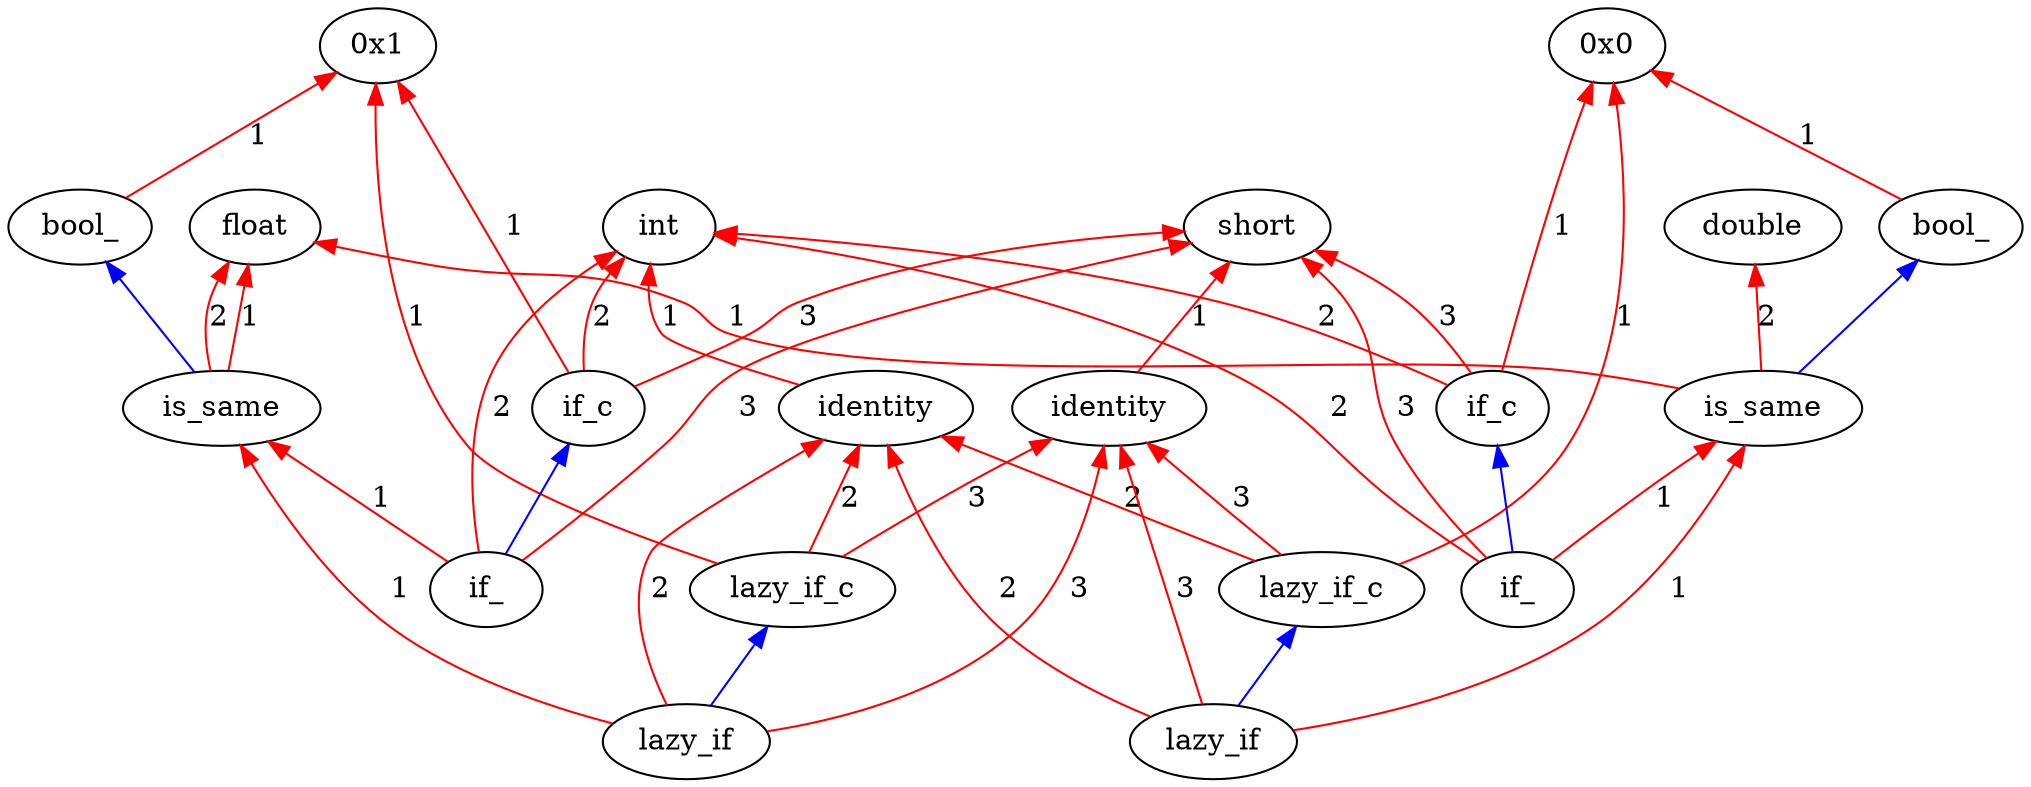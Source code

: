 digraph {
  rankdir="BT";
  n6_3609040937[label="lazy_if_c"];
  n6_2909277879[label="lazy_if_c"];
  n8_1030972443[label="0x1"];
  n1_30659936[label="double"];
  n8_1773484321[label="0x0"];
  n6_3265032836[label="lazy_if"];
  n6_2869246219[label="lazy_if"];
  n6_4208974442[label="if_c"];
  n6_2017787506[label="if_c"];
  n1_30659912[label="float"];
  n6_96420659[label="identity"];
  n6_1234672115[label="identity"];
  n6_987323695[label="if_"];
  n6_2615209664[label="if_"];
  n1_30659720[label="int"];
  n6_2641948979[label="bool_"];
  n6_3998714854[label="bool_"];
  n1_30659696[label="short"];
  n6_2648920026[label="is_same"];
  n6_3222445839[label="is_same"];
  n6_3609040937 -> n8_1030972443[color="red" label="1"];
  n6_3609040937 -> n6_96420659[color="red" label="2"];
  n6_3609040937 -> n6_1234672115[color="red" label="3"];
  n6_2909277879 -> n8_1773484321[color="red" label="1"];
  n6_2909277879 -> n6_96420659[color="red" label="2"];
  n6_2909277879 -> n6_1234672115[color="red" label="3"];
  n6_3265032836 -> n6_2648920026[color="red" label="1"];
  n6_3265032836 -> n6_96420659[color="red" label="2"];
  n6_3265032836 -> n6_1234672115[color="red" label="3"];
  n6_3265032836 -> n6_3609040937[color="blue"];
  n6_2869246219 -> n6_3222445839[color="red" label="1"];
  n6_2869246219 -> n6_96420659[color="red" label="2"];
  n6_2869246219 -> n6_1234672115[color="red" label="3"];
  n6_2869246219 -> n6_2909277879[color="blue"];
  n6_4208974442 -> n8_1773484321[color="red" label="1"];
  n6_4208974442 -> n1_30659720[color="red" label="2"];
  n6_4208974442 -> n1_30659696[color="red" label="3"];
  n6_2017787506 -> n8_1030972443[color="red" label="1"];
  n6_2017787506 -> n1_30659720[color="red" label="2"];
  n6_2017787506 -> n1_30659696[color="red" label="3"];
  n6_96420659 -> n1_30659720[color="red" label="1"];
  n6_1234672115 -> n1_30659696[color="red" label="1"];
  n6_987323695 -> n6_3222445839[color="red" label="1"];
  n6_987323695 -> n1_30659720[color="red" label="2"];
  n6_987323695 -> n1_30659696[color="red" label="3"];
  n6_987323695 -> n6_4208974442[color="blue"];
  n6_2615209664 -> n6_2648920026[color="red" label="1"];
  n6_2615209664 -> n1_30659720[color="red" label="2"];
  n6_2615209664 -> n1_30659696[color="red" label="3"];
  n6_2615209664 -> n6_2017787506[color="blue"];
  n6_2641948979 -> n8_1773484321[color="red" label="1"];
  n6_3998714854 -> n8_1030972443[color="red" label="1"];
  n6_2648920026 -> n1_30659912[color="red" label="1"];
  n6_2648920026 -> n1_30659912[color="red" label="2"];
  n6_2648920026 -> n6_3998714854[color="blue"];
  n6_3222445839 -> n1_30659912[color="red" label="1"];
  n6_3222445839 -> n1_30659936[color="red" label="2"];
  n6_3222445839 -> n6_2641948979[color="blue"];
}

